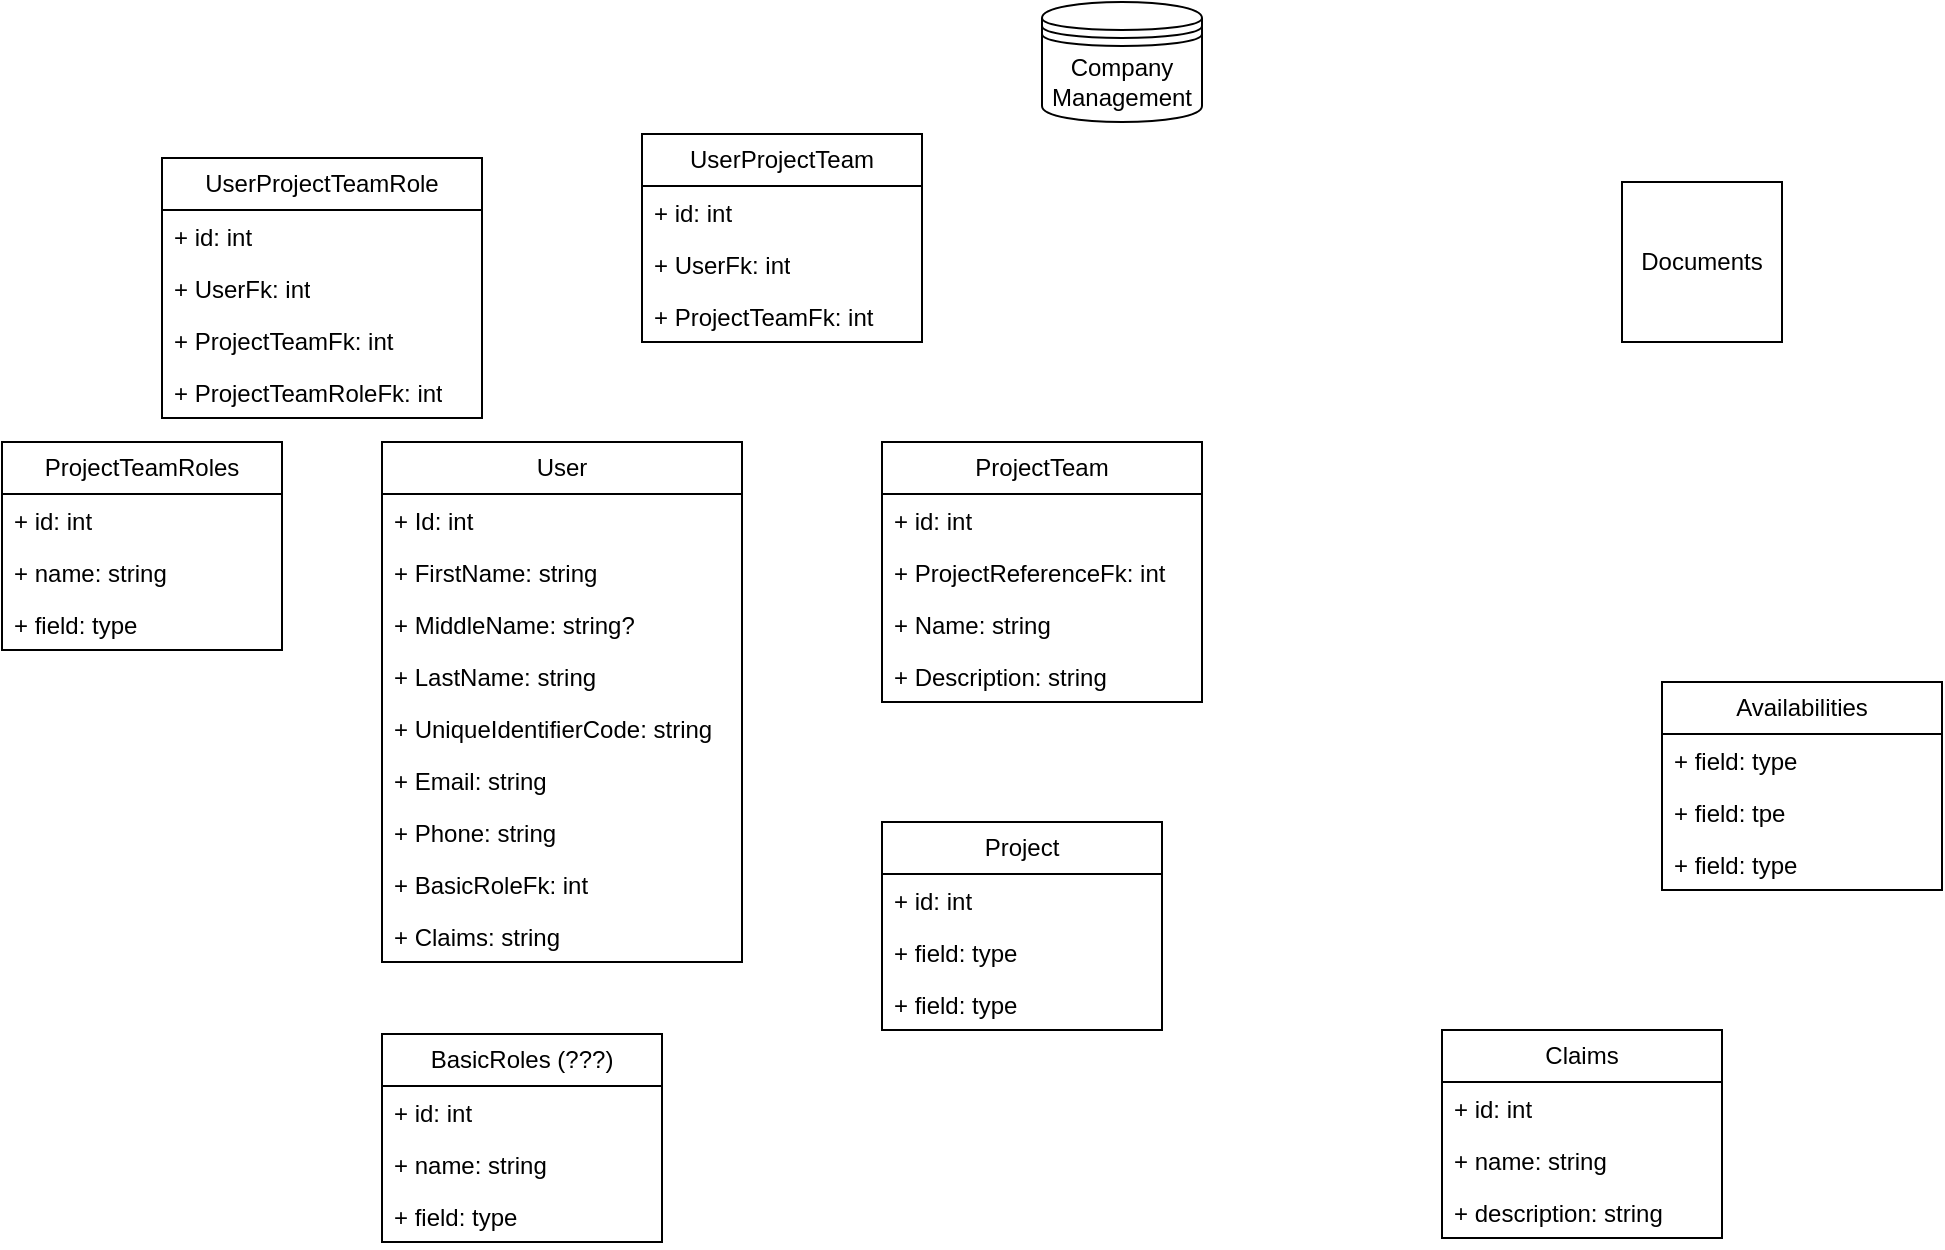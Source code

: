 <mxfile version="24.4.0" type="github">
  <diagram name="Страница-1" id="PWVoc8Gj8aLvwltGwSkj">
    <mxGraphModel dx="2736" dy="964" grid="1" gridSize="10" guides="1" tooltips="1" connect="1" arrows="1" fold="1" page="1" pageScale="1" pageWidth="827" pageHeight="1169" math="0" shadow="0">
      <root>
        <mxCell id="0" />
        <mxCell id="1" parent="0" />
        <mxCell id="ACgtEfULN6WmJCzOQqpP-3" value="Company&lt;div&gt;Management&lt;/div&gt;" style="shape=datastore;whiteSpace=wrap;html=1;" vertex="1" parent="1">
          <mxGeometry x="280" y="30" width="80" height="60" as="geometry" />
        </mxCell>
        <mxCell id="ACgtEfULN6WmJCzOQqpP-9" value="Documents" style="whiteSpace=wrap;html=1;aspect=fixed;" vertex="1" parent="1">
          <mxGeometry x="570" y="120" width="80" height="80" as="geometry" />
        </mxCell>
        <mxCell id="ACgtEfULN6WmJCzOQqpP-15" value="User" style="swimlane;fontStyle=0;childLayout=stackLayout;horizontal=1;startSize=26;fillColor=none;horizontalStack=0;resizeParent=1;resizeParentMax=0;resizeLast=0;collapsible=1;marginBottom=0;whiteSpace=wrap;html=1;" vertex="1" parent="1">
          <mxGeometry x="-50" y="250" width="180" height="260" as="geometry" />
        </mxCell>
        <mxCell id="ACgtEfULN6WmJCzOQqpP-16" value="+ Id: int" style="text;strokeColor=none;fillColor=none;align=left;verticalAlign=top;spacingLeft=4;spacingRight=4;overflow=hidden;rotatable=0;points=[[0,0.5],[1,0.5]];portConstraint=eastwest;whiteSpace=wrap;html=1;" vertex="1" parent="ACgtEfULN6WmJCzOQqpP-15">
          <mxGeometry y="26" width="180" height="26" as="geometry" />
        </mxCell>
        <mxCell id="ACgtEfULN6WmJCzOQqpP-17" value="+ FirstName: string" style="text;strokeColor=none;fillColor=none;align=left;verticalAlign=top;spacingLeft=4;spacingRight=4;overflow=hidden;rotatable=0;points=[[0,0.5],[1,0.5]];portConstraint=eastwest;whiteSpace=wrap;html=1;" vertex="1" parent="ACgtEfULN6WmJCzOQqpP-15">
          <mxGeometry y="52" width="180" height="26" as="geometry" />
        </mxCell>
        <mxCell id="ACgtEfULN6WmJCzOQqpP-18" value="+ MiddleName: string?" style="text;strokeColor=none;fillColor=none;align=left;verticalAlign=top;spacingLeft=4;spacingRight=4;overflow=hidden;rotatable=0;points=[[0,0.5],[1,0.5]];portConstraint=eastwest;whiteSpace=wrap;html=1;" vertex="1" parent="ACgtEfULN6WmJCzOQqpP-15">
          <mxGeometry y="78" width="180" height="26" as="geometry" />
        </mxCell>
        <mxCell id="ACgtEfULN6WmJCzOQqpP-19" value="+ LastName: string" style="text;strokeColor=none;fillColor=none;align=left;verticalAlign=top;spacingLeft=4;spacingRight=4;overflow=hidden;rotatable=0;points=[[0,0.5],[1,0.5]];portConstraint=eastwest;whiteSpace=wrap;html=1;" vertex="1" parent="ACgtEfULN6WmJCzOQqpP-15">
          <mxGeometry y="104" width="180" height="26" as="geometry" />
        </mxCell>
        <mxCell id="ACgtEfULN6WmJCzOQqpP-20" value="+ UniqueIdentifierCode: string" style="text;strokeColor=none;fillColor=none;align=left;verticalAlign=top;spacingLeft=4;spacingRight=4;overflow=hidden;rotatable=0;points=[[0,0.5],[1,0.5]];portConstraint=eastwest;whiteSpace=wrap;html=1;" vertex="1" parent="ACgtEfULN6WmJCzOQqpP-15">
          <mxGeometry y="130" width="180" height="26" as="geometry" />
        </mxCell>
        <mxCell id="ACgtEfULN6WmJCzOQqpP-21" value="+ Email: string" style="text;strokeColor=none;fillColor=none;align=left;verticalAlign=top;spacingLeft=4;spacingRight=4;overflow=hidden;rotatable=0;points=[[0,0.5],[1,0.5]];portConstraint=eastwest;whiteSpace=wrap;html=1;" vertex="1" parent="ACgtEfULN6WmJCzOQqpP-15">
          <mxGeometry y="156" width="180" height="26" as="geometry" />
        </mxCell>
        <mxCell id="ACgtEfULN6WmJCzOQqpP-34" value="+ Phone: string" style="text;strokeColor=none;fillColor=none;align=left;verticalAlign=top;spacingLeft=4;spacingRight=4;overflow=hidden;rotatable=0;points=[[0,0.5],[1,0.5]];portConstraint=eastwest;whiteSpace=wrap;html=1;" vertex="1" parent="ACgtEfULN6WmJCzOQqpP-15">
          <mxGeometry y="182" width="180" height="26" as="geometry" />
        </mxCell>
        <mxCell id="ACgtEfULN6WmJCzOQqpP-43" value="+ BasicRoleFk: int" style="text;strokeColor=none;fillColor=none;align=left;verticalAlign=top;spacingLeft=4;spacingRight=4;overflow=hidden;rotatable=0;points=[[0,0.5],[1,0.5]];portConstraint=eastwest;whiteSpace=wrap;html=1;" vertex="1" parent="ACgtEfULN6WmJCzOQqpP-15">
          <mxGeometry y="208" width="180" height="26" as="geometry" />
        </mxCell>
        <mxCell id="ACgtEfULN6WmJCzOQqpP-68" value="+ Claims: string" style="text;strokeColor=none;fillColor=none;align=left;verticalAlign=top;spacingLeft=4;spacingRight=4;overflow=hidden;rotatable=0;points=[[0,0.5],[1,0.5]];portConstraint=eastwest;whiteSpace=wrap;html=1;" vertex="1" parent="ACgtEfULN6WmJCzOQqpP-15">
          <mxGeometry y="234" width="180" height="26" as="geometry" />
        </mxCell>
        <mxCell id="ACgtEfULN6WmJCzOQqpP-30" value="Availabilities" style="swimlane;fontStyle=0;childLayout=stackLayout;horizontal=1;startSize=26;fillColor=none;horizontalStack=0;resizeParent=1;resizeParentMax=0;resizeLast=0;collapsible=1;marginBottom=0;whiteSpace=wrap;html=1;" vertex="1" parent="1">
          <mxGeometry x="590" y="370" width="140" height="104" as="geometry" />
        </mxCell>
        <mxCell id="ACgtEfULN6WmJCzOQqpP-31" value="+ field: type" style="text;strokeColor=none;fillColor=none;align=left;verticalAlign=top;spacingLeft=4;spacingRight=4;overflow=hidden;rotatable=0;points=[[0,0.5],[1,0.5]];portConstraint=eastwest;whiteSpace=wrap;html=1;" vertex="1" parent="ACgtEfULN6WmJCzOQqpP-30">
          <mxGeometry y="26" width="140" height="26" as="geometry" />
        </mxCell>
        <mxCell id="ACgtEfULN6WmJCzOQqpP-32" value="+ field: tpe" style="text;strokeColor=none;fillColor=none;align=left;verticalAlign=top;spacingLeft=4;spacingRight=4;overflow=hidden;rotatable=0;points=[[0,0.5],[1,0.5]];portConstraint=eastwest;whiteSpace=wrap;html=1;" vertex="1" parent="ACgtEfULN6WmJCzOQqpP-30">
          <mxGeometry y="52" width="140" height="26" as="geometry" />
        </mxCell>
        <mxCell id="ACgtEfULN6WmJCzOQqpP-33" value="+ field: type" style="text;strokeColor=none;fillColor=none;align=left;verticalAlign=top;spacingLeft=4;spacingRight=4;overflow=hidden;rotatable=0;points=[[0,0.5],[1,0.5]];portConstraint=eastwest;whiteSpace=wrap;html=1;" vertex="1" parent="ACgtEfULN6WmJCzOQqpP-30">
          <mxGeometry y="78" width="140" height="26" as="geometry" />
        </mxCell>
        <mxCell id="ACgtEfULN6WmJCzOQqpP-35" value="ProjectTeam" style="swimlane;fontStyle=0;childLayout=stackLayout;horizontal=1;startSize=26;fillColor=none;horizontalStack=0;resizeParent=1;resizeParentMax=0;resizeLast=0;collapsible=1;marginBottom=0;whiteSpace=wrap;html=1;" vertex="1" parent="1">
          <mxGeometry x="200" y="250" width="160" height="130" as="geometry" />
        </mxCell>
        <mxCell id="ACgtEfULN6WmJCzOQqpP-36" value="+ id: int" style="text;strokeColor=none;fillColor=none;align=left;verticalAlign=top;spacingLeft=4;spacingRight=4;overflow=hidden;rotatable=0;points=[[0,0.5],[1,0.5]];portConstraint=eastwest;whiteSpace=wrap;html=1;" vertex="1" parent="ACgtEfULN6WmJCzOQqpP-35">
          <mxGeometry y="26" width="160" height="26" as="geometry" />
        </mxCell>
        <mxCell id="ACgtEfULN6WmJCzOQqpP-37" value="+ ProjectReferenceFk: int" style="text;strokeColor=none;fillColor=none;align=left;verticalAlign=top;spacingLeft=4;spacingRight=4;overflow=hidden;rotatable=0;points=[[0,0.5],[1,0.5]];portConstraint=eastwest;whiteSpace=wrap;html=1;" vertex="1" parent="ACgtEfULN6WmJCzOQqpP-35">
          <mxGeometry y="52" width="160" height="26" as="geometry" />
        </mxCell>
        <mxCell id="ACgtEfULN6WmJCzOQqpP-38" value="+ Name: string" style="text;strokeColor=none;fillColor=none;align=left;verticalAlign=top;spacingLeft=4;spacingRight=4;overflow=hidden;rotatable=0;points=[[0,0.5],[1,0.5]];portConstraint=eastwest;whiteSpace=wrap;html=1;" vertex="1" parent="ACgtEfULN6WmJCzOQqpP-35">
          <mxGeometry y="78" width="160" height="26" as="geometry" />
        </mxCell>
        <mxCell id="ACgtEfULN6WmJCzOQqpP-62" value="+ Description: string" style="text;strokeColor=none;fillColor=none;align=left;verticalAlign=top;spacingLeft=4;spacingRight=4;overflow=hidden;rotatable=0;points=[[0,0.5],[1,0.5]];portConstraint=eastwest;whiteSpace=wrap;html=1;" vertex="1" parent="ACgtEfULN6WmJCzOQqpP-35">
          <mxGeometry y="104" width="160" height="26" as="geometry" />
        </mxCell>
        <mxCell id="ACgtEfULN6WmJCzOQqpP-39" value="UserProjectTeamRole" style="swimlane;fontStyle=0;childLayout=stackLayout;horizontal=1;startSize=26;fillColor=none;horizontalStack=0;resizeParent=1;resizeParentMax=0;resizeLast=0;collapsible=1;marginBottom=0;whiteSpace=wrap;html=1;" vertex="1" parent="1">
          <mxGeometry x="-160" y="108" width="160" height="130" as="geometry" />
        </mxCell>
        <mxCell id="ACgtEfULN6WmJCzOQqpP-40" value="+ id: int" style="text;strokeColor=none;fillColor=none;align=left;verticalAlign=top;spacingLeft=4;spacingRight=4;overflow=hidden;rotatable=0;points=[[0,0.5],[1,0.5]];portConstraint=eastwest;whiteSpace=wrap;html=1;" vertex="1" parent="ACgtEfULN6WmJCzOQqpP-39">
          <mxGeometry y="26" width="160" height="26" as="geometry" />
        </mxCell>
        <mxCell id="ACgtEfULN6WmJCzOQqpP-41" value="+ UserFk: int" style="text;strokeColor=none;fillColor=none;align=left;verticalAlign=top;spacingLeft=4;spacingRight=4;overflow=hidden;rotatable=0;points=[[0,0.5],[1,0.5]];portConstraint=eastwest;whiteSpace=wrap;html=1;" vertex="1" parent="ACgtEfULN6WmJCzOQqpP-39">
          <mxGeometry y="52" width="160" height="26" as="geometry" />
        </mxCell>
        <mxCell id="ACgtEfULN6WmJCzOQqpP-42" value="+ ProjectTeamFk: int" style="text;strokeColor=none;fillColor=none;align=left;verticalAlign=top;spacingLeft=4;spacingRight=4;overflow=hidden;rotatable=0;points=[[0,0.5],[1,0.5]];portConstraint=eastwest;whiteSpace=wrap;html=1;" vertex="1" parent="ACgtEfULN6WmJCzOQqpP-39">
          <mxGeometry y="78" width="160" height="26" as="geometry" />
        </mxCell>
        <mxCell id="ACgtEfULN6WmJCzOQqpP-61" value="+ ProjectTeamRoleFk: int" style="text;strokeColor=none;fillColor=none;align=left;verticalAlign=top;spacingLeft=4;spacingRight=4;overflow=hidden;rotatable=0;points=[[0,0.5],[1,0.5]];portConstraint=eastwest;whiteSpace=wrap;html=1;" vertex="1" parent="ACgtEfULN6WmJCzOQqpP-39">
          <mxGeometry y="104" width="160" height="26" as="geometry" />
        </mxCell>
        <mxCell id="ACgtEfULN6WmJCzOQqpP-44" value="BasicRoles (???)" style="swimlane;fontStyle=0;childLayout=stackLayout;horizontal=1;startSize=26;fillColor=none;horizontalStack=0;resizeParent=1;resizeParentMax=0;resizeLast=0;collapsible=1;marginBottom=0;whiteSpace=wrap;html=1;" vertex="1" parent="1">
          <mxGeometry x="-50" y="546" width="140" height="104" as="geometry" />
        </mxCell>
        <mxCell id="ACgtEfULN6WmJCzOQqpP-45" value="+ id: int" style="text;strokeColor=none;fillColor=none;align=left;verticalAlign=top;spacingLeft=4;spacingRight=4;overflow=hidden;rotatable=0;points=[[0,0.5],[1,0.5]];portConstraint=eastwest;whiteSpace=wrap;html=1;" vertex="1" parent="ACgtEfULN6WmJCzOQqpP-44">
          <mxGeometry y="26" width="140" height="26" as="geometry" />
        </mxCell>
        <mxCell id="ACgtEfULN6WmJCzOQqpP-46" value="+ name: string" style="text;strokeColor=none;fillColor=none;align=left;verticalAlign=top;spacingLeft=4;spacingRight=4;overflow=hidden;rotatable=0;points=[[0,0.5],[1,0.5]];portConstraint=eastwest;whiteSpace=wrap;html=1;" vertex="1" parent="ACgtEfULN6WmJCzOQqpP-44">
          <mxGeometry y="52" width="140" height="26" as="geometry" />
        </mxCell>
        <mxCell id="ACgtEfULN6WmJCzOQqpP-47" value="+ field: type" style="text;strokeColor=none;fillColor=none;align=left;verticalAlign=top;spacingLeft=4;spacingRight=4;overflow=hidden;rotatable=0;points=[[0,0.5],[1,0.5]];portConstraint=eastwest;whiteSpace=wrap;html=1;" vertex="1" parent="ACgtEfULN6WmJCzOQqpP-44">
          <mxGeometry y="78" width="140" height="26" as="geometry" />
        </mxCell>
        <mxCell id="ACgtEfULN6WmJCzOQqpP-49" value="Project" style="swimlane;fontStyle=0;childLayout=stackLayout;horizontal=1;startSize=26;fillColor=none;horizontalStack=0;resizeParent=1;resizeParentMax=0;resizeLast=0;collapsible=1;marginBottom=0;whiteSpace=wrap;html=1;" vertex="1" parent="1">
          <mxGeometry x="200" y="440" width="140" height="104" as="geometry" />
        </mxCell>
        <mxCell id="ACgtEfULN6WmJCzOQqpP-50" value="+ id: int" style="text;strokeColor=none;fillColor=none;align=left;verticalAlign=top;spacingLeft=4;spacingRight=4;overflow=hidden;rotatable=0;points=[[0,0.5],[1,0.5]];portConstraint=eastwest;whiteSpace=wrap;html=1;" vertex="1" parent="ACgtEfULN6WmJCzOQqpP-49">
          <mxGeometry y="26" width="140" height="26" as="geometry" />
        </mxCell>
        <mxCell id="ACgtEfULN6WmJCzOQqpP-51" value="+ field: type" style="text;strokeColor=none;fillColor=none;align=left;verticalAlign=top;spacingLeft=4;spacingRight=4;overflow=hidden;rotatable=0;points=[[0,0.5],[1,0.5]];portConstraint=eastwest;whiteSpace=wrap;html=1;" vertex="1" parent="ACgtEfULN6WmJCzOQqpP-49">
          <mxGeometry y="52" width="140" height="26" as="geometry" />
        </mxCell>
        <mxCell id="ACgtEfULN6WmJCzOQqpP-52" value="+ field: type" style="text;strokeColor=none;fillColor=none;align=left;verticalAlign=top;spacingLeft=4;spacingRight=4;overflow=hidden;rotatable=0;points=[[0,0.5],[1,0.5]];portConstraint=eastwest;whiteSpace=wrap;html=1;" vertex="1" parent="ACgtEfULN6WmJCzOQqpP-49">
          <mxGeometry y="78" width="140" height="26" as="geometry" />
        </mxCell>
        <mxCell id="ACgtEfULN6WmJCzOQqpP-53" value="UserProjectTeam" style="swimlane;fontStyle=0;childLayout=stackLayout;horizontal=1;startSize=26;fillColor=none;horizontalStack=0;resizeParent=1;resizeParentMax=0;resizeLast=0;collapsible=1;marginBottom=0;whiteSpace=wrap;html=1;" vertex="1" parent="1">
          <mxGeometry x="80" y="96" width="140" height="104" as="geometry" />
        </mxCell>
        <mxCell id="ACgtEfULN6WmJCzOQqpP-54" value="+ id: int" style="text;strokeColor=none;fillColor=none;align=left;verticalAlign=top;spacingLeft=4;spacingRight=4;overflow=hidden;rotatable=0;points=[[0,0.5],[1,0.5]];portConstraint=eastwest;whiteSpace=wrap;html=1;" vertex="1" parent="ACgtEfULN6WmJCzOQqpP-53">
          <mxGeometry y="26" width="140" height="26" as="geometry" />
        </mxCell>
        <mxCell id="ACgtEfULN6WmJCzOQqpP-55" value="+ UserFk: int" style="text;strokeColor=none;fillColor=none;align=left;verticalAlign=top;spacingLeft=4;spacingRight=4;overflow=hidden;rotatable=0;points=[[0,0.5],[1,0.5]];portConstraint=eastwest;whiteSpace=wrap;html=1;" vertex="1" parent="ACgtEfULN6WmJCzOQqpP-53">
          <mxGeometry y="52" width="140" height="26" as="geometry" />
        </mxCell>
        <mxCell id="ACgtEfULN6WmJCzOQqpP-56" value="+ ProjectTeamFk: int" style="text;strokeColor=none;fillColor=none;align=left;verticalAlign=top;spacingLeft=4;spacingRight=4;overflow=hidden;rotatable=0;points=[[0,0.5],[1,0.5]];portConstraint=eastwest;whiteSpace=wrap;html=1;" vertex="1" parent="ACgtEfULN6WmJCzOQqpP-53">
          <mxGeometry y="78" width="140" height="26" as="geometry" />
        </mxCell>
        <mxCell id="ACgtEfULN6WmJCzOQqpP-57" value="ProjectTeamRoles" style="swimlane;fontStyle=0;childLayout=stackLayout;horizontal=1;startSize=26;fillColor=none;horizontalStack=0;resizeParent=1;resizeParentMax=0;resizeLast=0;collapsible=1;marginBottom=0;whiteSpace=wrap;html=1;" vertex="1" parent="1">
          <mxGeometry x="-240" y="250" width="140" height="104" as="geometry" />
        </mxCell>
        <mxCell id="ACgtEfULN6WmJCzOQqpP-58" value="+ id: int" style="text;strokeColor=none;fillColor=none;align=left;verticalAlign=top;spacingLeft=4;spacingRight=4;overflow=hidden;rotatable=0;points=[[0,0.5],[1,0.5]];portConstraint=eastwest;whiteSpace=wrap;html=1;" vertex="1" parent="ACgtEfULN6WmJCzOQqpP-57">
          <mxGeometry y="26" width="140" height="26" as="geometry" />
        </mxCell>
        <mxCell id="ACgtEfULN6WmJCzOQqpP-59" value="+ name: string" style="text;strokeColor=none;fillColor=none;align=left;verticalAlign=top;spacingLeft=4;spacingRight=4;overflow=hidden;rotatable=0;points=[[0,0.5],[1,0.5]];portConstraint=eastwest;whiteSpace=wrap;html=1;" vertex="1" parent="ACgtEfULN6WmJCzOQqpP-57">
          <mxGeometry y="52" width="140" height="26" as="geometry" />
        </mxCell>
        <mxCell id="ACgtEfULN6WmJCzOQqpP-60" value="+ field: type" style="text;strokeColor=none;fillColor=none;align=left;verticalAlign=top;spacingLeft=4;spacingRight=4;overflow=hidden;rotatable=0;points=[[0,0.5],[1,0.5]];portConstraint=eastwest;whiteSpace=wrap;html=1;" vertex="1" parent="ACgtEfULN6WmJCzOQqpP-57">
          <mxGeometry y="78" width="140" height="26" as="geometry" />
        </mxCell>
        <mxCell id="ACgtEfULN6WmJCzOQqpP-64" value="Claims" style="swimlane;fontStyle=0;childLayout=stackLayout;horizontal=1;startSize=26;fillColor=none;horizontalStack=0;resizeParent=1;resizeParentMax=0;resizeLast=0;collapsible=1;marginBottom=0;whiteSpace=wrap;html=1;" vertex="1" parent="1">
          <mxGeometry x="480" y="544" width="140" height="104" as="geometry" />
        </mxCell>
        <mxCell id="ACgtEfULN6WmJCzOQqpP-65" value="+ id: int" style="text;strokeColor=none;fillColor=none;align=left;verticalAlign=top;spacingLeft=4;spacingRight=4;overflow=hidden;rotatable=0;points=[[0,0.5],[1,0.5]];portConstraint=eastwest;whiteSpace=wrap;html=1;" vertex="1" parent="ACgtEfULN6WmJCzOQqpP-64">
          <mxGeometry y="26" width="140" height="26" as="geometry" />
        </mxCell>
        <mxCell id="ACgtEfULN6WmJCzOQqpP-66" value="+ name: string" style="text;strokeColor=none;fillColor=none;align=left;verticalAlign=top;spacingLeft=4;spacingRight=4;overflow=hidden;rotatable=0;points=[[0,0.5],[1,0.5]];portConstraint=eastwest;whiteSpace=wrap;html=1;" vertex="1" parent="ACgtEfULN6WmJCzOQqpP-64">
          <mxGeometry y="52" width="140" height="26" as="geometry" />
        </mxCell>
        <mxCell id="ACgtEfULN6WmJCzOQqpP-67" value="+ description: string" style="text;strokeColor=none;fillColor=none;align=left;verticalAlign=top;spacingLeft=4;spacingRight=4;overflow=hidden;rotatable=0;points=[[0,0.5],[1,0.5]];portConstraint=eastwest;whiteSpace=wrap;html=1;" vertex="1" parent="ACgtEfULN6WmJCzOQqpP-64">
          <mxGeometry y="78" width="140" height="26" as="geometry" />
        </mxCell>
      </root>
    </mxGraphModel>
  </diagram>
</mxfile>
